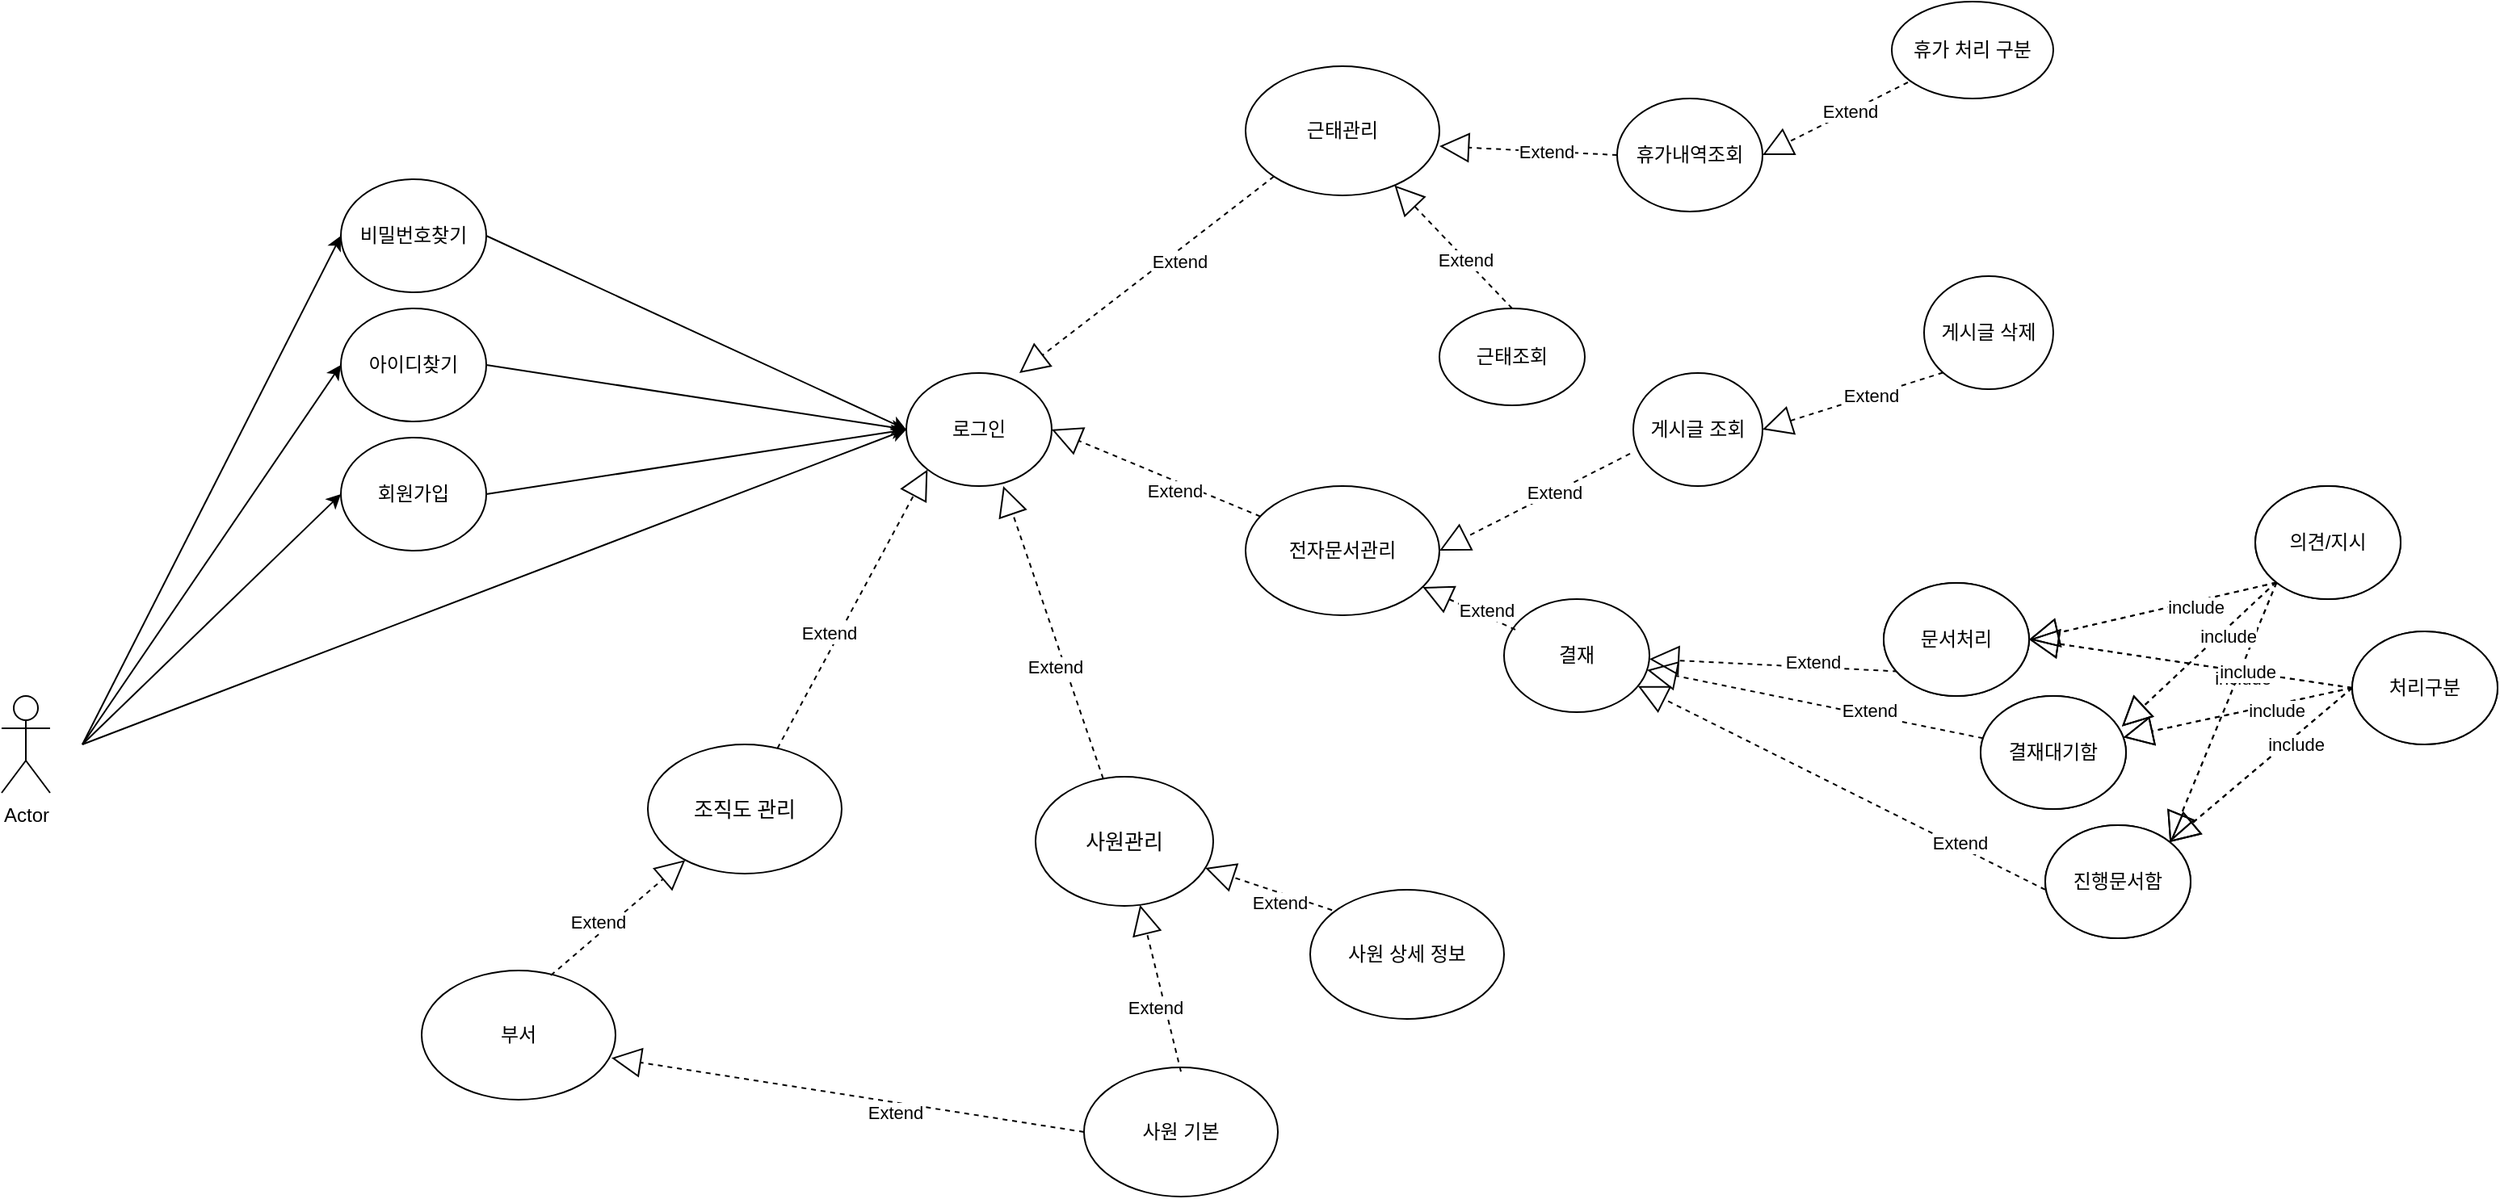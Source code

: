 <mxfile version="13.1.12" type="github">
  <diagram id="veKuksc_ZrwfzwcqDDUQ" name="Page-1">
    <mxGraphModel dx="2031" dy="2289" grid="1" gridSize="10" guides="1" tooltips="1" connect="1" arrows="1" fold="1" page="1" pageScale="1" pageWidth="1920" pageHeight="1200" math="0" shadow="0">
      <root>
        <mxCell id="0" />
        <mxCell id="1" parent="0" />
        <mxCell id="Kn6zxlWK2CIgFsi8zsi1-1" value="Actor" style="shape=umlActor;verticalLabelPosition=bottom;labelBackgroundColor=#ffffff;verticalAlign=top;html=1;outlineConnect=0;" parent="1" vertex="1">
          <mxGeometry x="60" y="290" width="30" height="60" as="geometry" />
        </mxCell>
        <mxCell id="qZMmR-H3ITs96lG1GbWU-9" value="로그인" style="ellipse;whiteSpace=wrap;html=1;" vertex="1" parent="1">
          <mxGeometry x="620" y="90" width="90" height="70" as="geometry" />
        </mxCell>
        <mxCell id="qZMmR-H3ITs96lG1GbWU-10" value="" style="endArrow=classic;html=1;entryX=0;entryY=0.5;entryDx=0;entryDy=0;exitX=1;exitY=0.333;exitDx=0;exitDy=0;exitPerimeter=0;" edge="1" parent="1">
          <mxGeometry width="50" height="50" relative="1" as="geometry">
            <mxPoint x="110" y="320" as="sourcePoint" />
            <mxPoint x="270" y="165" as="targetPoint" />
          </mxGeometry>
        </mxCell>
        <mxCell id="qZMmR-H3ITs96lG1GbWU-11" value="" style="endArrow=classic;html=1;entryX=0;entryY=0.5;entryDx=0;entryDy=0;exitX=1;exitY=0.333;exitDx=0;exitDy=0;exitPerimeter=0;" edge="1" parent="1">
          <mxGeometry width="50" height="50" relative="1" as="geometry">
            <mxPoint x="110" y="320" as="sourcePoint" />
            <mxPoint x="270" y="85" as="targetPoint" />
          </mxGeometry>
        </mxCell>
        <mxCell id="qZMmR-H3ITs96lG1GbWU-12" value="" style="endArrow=classic;html=1;entryX=0;entryY=0.5;entryDx=0;entryDy=0;exitX=1;exitY=0.5;exitDx=0;exitDy=0;" edge="1" parent="1" target="qZMmR-H3ITs96lG1GbWU-9">
          <mxGeometry width="50" height="50" relative="1" as="geometry">
            <mxPoint x="360" y="85" as="sourcePoint" />
            <mxPoint x="260" y="105" as="targetPoint" />
          </mxGeometry>
        </mxCell>
        <mxCell id="qZMmR-H3ITs96lG1GbWU-13" value="회원가입" style="ellipse;whiteSpace=wrap;html=1;" vertex="1" parent="1">
          <mxGeometry x="270" y="130" width="90" height="70" as="geometry" />
        </mxCell>
        <mxCell id="qZMmR-H3ITs96lG1GbWU-14" value="아이디찾기" style="ellipse;whiteSpace=wrap;html=1;" vertex="1" parent="1">
          <mxGeometry x="270" y="50" width="90" height="70" as="geometry" />
        </mxCell>
        <mxCell id="qZMmR-H3ITs96lG1GbWU-15" value="비밀번호찾기" style="ellipse;whiteSpace=wrap;html=1;" vertex="1" parent="1">
          <mxGeometry x="270" y="-30" width="90" height="70" as="geometry" />
        </mxCell>
        <mxCell id="qZMmR-H3ITs96lG1GbWU-16" value="" style="endArrow=classic;html=1;exitX=1;exitY=0.333;exitDx=0;exitDy=0;exitPerimeter=0;entryX=0;entryY=0.5;entryDx=0;entryDy=0;" edge="1" parent="1">
          <mxGeometry width="50" height="50" relative="1" as="geometry">
            <mxPoint x="110" y="320" as="sourcePoint" />
            <mxPoint x="620" y="125" as="targetPoint" />
            <Array as="points" />
          </mxGeometry>
        </mxCell>
        <mxCell id="qZMmR-H3ITs96lG1GbWU-17" value="" style="endArrow=classic;html=1;exitX=1;exitY=0.5;exitDx=0;exitDy=0;entryX=0;entryY=0.5;entryDx=0;entryDy=0;" edge="1" parent="1" source="qZMmR-H3ITs96lG1GbWU-13">
          <mxGeometry width="50" height="50" relative="1" as="geometry">
            <mxPoint x="260" y="290.0" as="sourcePoint" />
            <mxPoint x="620" y="125" as="targetPoint" />
          </mxGeometry>
        </mxCell>
        <mxCell id="qZMmR-H3ITs96lG1GbWU-18" value="" style="endArrow=classic;html=1;entryX=0;entryY=0.5;entryDx=0;entryDy=0;exitX=1;exitY=0.333;exitDx=0;exitDy=0;exitPerimeter=0;" edge="1" parent="1">
          <mxGeometry width="50" height="50" relative="1" as="geometry">
            <mxPoint x="110" y="320" as="sourcePoint" />
            <mxPoint x="270" y="5" as="targetPoint" />
          </mxGeometry>
        </mxCell>
        <mxCell id="qZMmR-H3ITs96lG1GbWU-19" value="" style="endArrow=classic;html=1;entryX=0;entryY=0.5;entryDx=0;entryDy=0;exitX=1;exitY=0.5;exitDx=0;exitDy=0;" edge="1" parent="1">
          <mxGeometry width="50" height="50" relative="1" as="geometry">
            <mxPoint x="360" y="5" as="sourcePoint" />
            <mxPoint x="620" y="125" as="targetPoint" />
          </mxGeometry>
        </mxCell>
        <mxCell id="qZMmR-H3ITs96lG1GbWU-22" value="&lt;span style=&quot;font-family: &amp;#34;roboto&amp;#34; , &amp;#34;robotodraft&amp;#34; , &amp;#34;helvetica&amp;#34; , &amp;#34;arial&amp;#34; , sans-serif ; font-size: 13px ; background-color: rgb(255 , 255 , 255)&quot;&gt;사원관리&lt;/span&gt;" style="ellipse;whiteSpace=wrap;html=1;" vertex="1" parent="1">
          <mxGeometry x="700" y="340" width="110" height="80" as="geometry" />
        </mxCell>
        <mxCell id="qZMmR-H3ITs96lG1GbWU-24" value="&lt;span style=&quot;font-family: &amp;#34;roboto&amp;#34; , &amp;#34;robotodraft&amp;#34; , &amp;#34;helvetica&amp;#34; , &amp;#34;arial&amp;#34; , sans-serif ; font-size: 13px ; background-color: rgb(255 , 255 , 255)&quot;&gt;조직도 관리&lt;/span&gt;" style="ellipse;whiteSpace=wrap;html=1;" vertex="1" parent="1">
          <mxGeometry x="460" y="320" width="120" height="80" as="geometry" />
        </mxCell>
        <mxCell id="qZMmR-H3ITs96lG1GbWU-25" value="전자문서관리" style="ellipse;whiteSpace=wrap;html=1;" vertex="1" parent="1">
          <mxGeometry x="830" y="160" width="120" height="80" as="geometry" />
        </mxCell>
        <mxCell id="qZMmR-H3ITs96lG1GbWU-26" value="근태관리" style="ellipse;whiteSpace=wrap;html=1;" vertex="1" parent="1">
          <mxGeometry x="830" y="-100" width="120" height="80" as="geometry" />
        </mxCell>
        <mxCell id="qZMmR-H3ITs96lG1GbWU-38" value="Extend" style="endArrow=block;endSize=16;endFill=0;html=1;dashed=1;entryX=0.667;entryY=1;entryDx=0;entryDy=0;entryPerimeter=0;" edge="1" parent="1" source="qZMmR-H3ITs96lG1GbWU-22" target="qZMmR-H3ITs96lG1GbWU-9">
          <mxGeometry x="-0.211" y="6" width="160" relative="1" as="geometry">
            <mxPoint x="867.756" y="377.059" as="sourcePoint" />
            <mxPoint x="717.03" y="420.02" as="targetPoint" />
            <mxPoint as="offset" />
          </mxGeometry>
        </mxCell>
        <mxCell id="qZMmR-H3ITs96lG1GbWU-39" value="Extend" style="endArrow=block;endSize=16;endFill=0;html=1;dashed=1;entryX=0;entryY=1;entryDx=0;entryDy=0;" edge="1" parent="1" source="qZMmR-H3ITs96lG1GbWU-24" target="qZMmR-H3ITs96lG1GbWU-9">
          <mxGeometry x="-0.211" y="6" width="160" relative="1" as="geometry">
            <mxPoint x="877.756" y="387.059" as="sourcePoint" />
            <mxPoint x="727.03" y="430.02" as="targetPoint" />
            <mxPoint as="offset" />
          </mxGeometry>
        </mxCell>
        <mxCell id="qZMmR-H3ITs96lG1GbWU-40" value="Extend" style="endArrow=block;endSize=16;endFill=0;html=1;dashed=1;entryX=1;entryY=0.5;entryDx=0;entryDy=0;" edge="1" parent="1" source="qZMmR-H3ITs96lG1GbWU-25" target="qZMmR-H3ITs96lG1GbWU-9">
          <mxGeometry x="-0.211" y="6" width="160" relative="1" as="geometry">
            <mxPoint x="887.756" y="397.059" as="sourcePoint" />
            <mxPoint x="737.03" y="440.02" as="targetPoint" />
            <mxPoint as="offset" />
          </mxGeometry>
        </mxCell>
        <mxCell id="qZMmR-H3ITs96lG1GbWU-41" value="Extend" style="endArrow=block;endSize=16;endFill=0;html=1;dashed=1;entryX=0.967;entryY=0.286;entryDx=0;entryDy=0;entryPerimeter=0;exitX=0;exitY=1;exitDx=0;exitDy=0;" edge="1" parent="1" source="qZMmR-H3ITs96lG1GbWU-26">
          <mxGeometry x="-0.211" y="6" width="160" relative="1" as="geometry">
            <mxPoint x="840.726" y="47.039" as="sourcePoint" />
            <mxPoint x="690" y="90" as="targetPoint" />
            <mxPoint as="offset" />
          </mxGeometry>
        </mxCell>
        <mxCell id="qZMmR-H3ITs96lG1GbWU-44" value="부서" style="ellipse;whiteSpace=wrap;html=1;" vertex="1" parent="1">
          <mxGeometry x="320" y="460" width="120" height="80" as="geometry" />
        </mxCell>
        <mxCell id="qZMmR-H3ITs96lG1GbWU-45" value="Extend" style="endArrow=block;endSize=16;endFill=0;html=1;dashed=1;" edge="1" parent="1" target="qZMmR-H3ITs96lG1GbWU-24">
          <mxGeometry x="-0.211" y="6" width="160" relative="1" as="geometry">
            <mxPoint x="400" y="463" as="sourcePoint" />
            <mxPoint x="492.92" y="289.999" as="targetPoint" />
            <mxPoint as="offset" />
          </mxGeometry>
        </mxCell>
        <mxCell id="qZMmR-H3ITs96lG1GbWU-46" value="사원 기본" style="ellipse;whiteSpace=wrap;html=1;" vertex="1" parent="1">
          <mxGeometry x="730" y="520" width="120" height="80" as="geometry" />
        </mxCell>
        <mxCell id="qZMmR-H3ITs96lG1GbWU-47" value="사원 상세 정보" style="ellipse;whiteSpace=wrap;html=1;" vertex="1" parent="1">
          <mxGeometry x="870" y="410" width="120" height="80" as="geometry" />
        </mxCell>
        <mxCell id="qZMmR-H3ITs96lG1GbWU-48" value="Extend" style="endArrow=block;endSize=16;endFill=0;html=1;dashed=1;" edge="1" parent="1" target="qZMmR-H3ITs96lG1GbWU-22">
          <mxGeometry x="-0.211" y="6" width="160" relative="1" as="geometry">
            <mxPoint x="790.0" y="522.599" as="sourcePoint" />
            <mxPoint x="882.92" y="349.999" as="targetPoint" />
            <mxPoint as="offset" />
          </mxGeometry>
        </mxCell>
        <mxCell id="qZMmR-H3ITs96lG1GbWU-49" value="Extend" style="endArrow=block;endSize=16;endFill=0;html=1;dashed=1;" edge="1" parent="1" target="qZMmR-H3ITs96lG1GbWU-22">
          <mxGeometry x="-0.211" y="6" width="160" relative="1" as="geometry">
            <mxPoint x="883.54" y="422.599" as="sourcePoint" />
            <mxPoint x="976.46" y="249.999" as="targetPoint" />
            <mxPoint as="offset" />
          </mxGeometry>
        </mxCell>
        <mxCell id="qZMmR-H3ITs96lG1GbWU-50" value="처리구분" style="ellipse;whiteSpace=wrap;html=1;" vertex="1" parent="1">
          <mxGeometry x="1515" y="250" width="90" height="70" as="geometry" />
        </mxCell>
        <mxCell id="qZMmR-H3ITs96lG1GbWU-51" value="의견/지시" style="ellipse;whiteSpace=wrap;html=1;" vertex="1" parent="1">
          <mxGeometry x="1455" y="160" width="90" height="70" as="geometry" />
        </mxCell>
        <mxCell id="qZMmR-H3ITs96lG1GbWU-52" value="include" style="endArrow=block;endSize=16;endFill=0;html=1;dashed=1;exitX=0;exitY=1;exitDx=0;exitDy=0;entryX=1;entryY=0.5;entryDx=0;entryDy=0;" edge="1" parent="1" source="qZMmR-H3ITs96lG1GbWU-51">
          <mxGeometry x="-0.329" y="4" width="160" relative="1" as="geometry">
            <mxPoint x="1345.0" y="224.513" as="sourcePoint" />
            <mxPoint x="1315.0" y="255" as="targetPoint" />
            <mxPoint as="offset" />
          </mxGeometry>
        </mxCell>
        <mxCell id="qZMmR-H3ITs96lG1GbWU-53" value="include" style="endArrow=block;endSize=16;endFill=0;html=1;dashed=1;exitX=0;exitY=0.5;exitDx=0;exitDy=0;entryX=1;entryY=0.5;entryDx=0;entryDy=0;" edge="1" parent="1" source="qZMmR-H3ITs96lG1GbWU-50">
          <mxGeometry x="-0.329" y="4" width="160" relative="1" as="geometry">
            <mxPoint x="1397.88" y="230.0" as="sourcePoint" />
            <mxPoint x="1315.0" y="255" as="targetPoint" />
            <mxPoint as="offset" />
          </mxGeometry>
        </mxCell>
        <mxCell id="qZMmR-H3ITs96lG1GbWU-54" value="include" style="endArrow=block;endSize=16;endFill=0;html=1;dashed=1;exitX=0;exitY=0.5;exitDx=0;exitDy=0;entryX=1;entryY=0;entryDx=0;entryDy=0;" edge="1" parent="1" source="qZMmR-H3ITs96lG1GbWU-50">
          <mxGeometry x="-0.329" y="4" width="160" relative="1" as="geometry">
            <mxPoint x="1405.0" y="456.0" as="sourcePoint" />
            <mxPoint x="1402.12" y="380.487" as="targetPoint" />
            <mxPoint as="offset" />
          </mxGeometry>
        </mxCell>
        <mxCell id="qZMmR-H3ITs96lG1GbWU-55" value="include" style="endArrow=block;endSize=16;endFill=0;html=1;dashed=1;exitX=0;exitY=1;exitDx=0;exitDy=0;entryX=1;entryY=0;entryDx=0;entryDy=0;" edge="1" parent="1" source="qZMmR-H3ITs96lG1GbWU-51">
          <mxGeometry x="-0.329" y="4" width="160" relative="1" as="geometry">
            <mxPoint x="1485.0" y="295.0" as="sourcePoint" />
            <mxPoint x="1402.12" y="380.487" as="targetPoint" />
            <mxPoint as="offset" />
          </mxGeometry>
        </mxCell>
        <mxCell id="qZMmR-H3ITs96lG1GbWU-56" value="결재대기함" style="ellipse;whiteSpace=wrap;html=1;" vertex="1" parent="1">
          <mxGeometry x="1285" y="290" width="90" height="70" as="geometry" />
        </mxCell>
        <mxCell id="qZMmR-H3ITs96lG1GbWU-57" value="진행문서함" style="ellipse;whiteSpace=wrap;html=1;" vertex="1" parent="1">
          <mxGeometry x="1325" y="370" width="90" height="70" as="geometry" />
        </mxCell>
        <mxCell id="qZMmR-H3ITs96lG1GbWU-58" value="문서처리" style="ellipse;whiteSpace=wrap;html=1;" vertex="1" parent="1">
          <mxGeometry x="1225" y="220" width="90" height="70" as="geometry" />
        </mxCell>
        <mxCell id="qZMmR-H3ITs96lG1GbWU-59" value="Extend" style="endArrow=block;endSize=16;endFill=0;html=1;dashed=1;exitX=0.096;exitY=0.782;exitDx=0;exitDy=0;exitPerimeter=0;" edge="1" parent="1" source="qZMmR-H3ITs96lG1GbWU-58" target="qZMmR-H3ITs96lG1GbWU-62">
          <mxGeometry x="-0.317" y="-3" width="160" relative="1" as="geometry">
            <mxPoint x="1245.0" y="300.005" as="sourcePoint" />
            <mxPoint x="1153.073" y="284.413" as="targetPoint" />
            <mxPoint as="offset" />
          </mxGeometry>
        </mxCell>
        <mxCell id="qZMmR-H3ITs96lG1GbWU-60" value="Extend" style="endArrow=block;endSize=16;endFill=0;html=1;dashed=1;" edge="1" parent="1" source="qZMmR-H3ITs96lG1GbWU-56" target="qZMmR-H3ITs96lG1GbWU-62">
          <mxGeometry x="-0.317" y="-3" width="160" relative="1" as="geometry">
            <mxPoint x="1255" y="479.97" as="sourcePoint" />
            <mxPoint x="1145" y="330" as="targetPoint" />
            <mxPoint as="offset" />
          </mxGeometry>
        </mxCell>
        <mxCell id="qZMmR-H3ITs96lG1GbWU-61" value="Extend" style="endArrow=block;endSize=16;endFill=0;html=1;dashed=1;exitX=0;exitY=0.571;exitDx=0;exitDy=0;exitPerimeter=0;" edge="1" parent="1" source="qZMmR-H3ITs96lG1GbWU-57" target="qZMmR-H3ITs96lG1GbWU-62">
          <mxGeometry x="-0.572" y="-2" width="160" relative="1" as="geometry">
            <mxPoint x="1245.0" y="375" as="sourcePoint" />
            <mxPoint x="1141.995" y="500.388" as="targetPoint" />
            <mxPoint as="offset" />
          </mxGeometry>
        </mxCell>
        <mxCell id="qZMmR-H3ITs96lG1GbWU-62" value="결재" style="ellipse;whiteSpace=wrap;html=1;" vertex="1" parent="1">
          <mxGeometry x="990" y="230" width="90" height="70" as="geometry" />
        </mxCell>
        <mxCell id="qZMmR-H3ITs96lG1GbWU-63" value="include" style="endArrow=block;endSize=16;endFill=0;html=1;dashed=1;exitX=0;exitY=0.5;exitDx=0;exitDy=0;" edge="1" parent="1" target="qZMmR-H3ITs96lG1GbWU-56">
          <mxGeometry x="-0.329" y="4" width="160" relative="1" as="geometry">
            <mxPoint x="1515.0" y="285" as="sourcePoint" />
            <mxPoint x="1345" y="360.0" as="targetPoint" />
            <mxPoint as="offset" />
          </mxGeometry>
        </mxCell>
        <mxCell id="qZMmR-H3ITs96lG1GbWU-64" value="include" style="endArrow=block;endSize=16;endFill=0;html=1;dashed=1;entryX=0.972;entryY=0.269;entryDx=0;entryDy=0;entryPerimeter=0;exitX=0;exitY=1;exitDx=0;exitDy=0;" edge="1" parent="1" target="qZMmR-H3ITs96lG1GbWU-56">
          <mxGeometry x="-0.329" y="4" width="160" relative="1" as="geometry">
            <mxPoint x="1467.88" y="219.513" as="sourcePoint" />
            <mxPoint x="1335" y="370" as="targetPoint" />
            <mxPoint as="offset" />
          </mxGeometry>
        </mxCell>
        <mxCell id="qZMmR-H3ITs96lG1GbWU-65" value="Extend" style="endArrow=block;endSize=16;endFill=0;html=1;dashed=1;exitX=0.078;exitY=0.271;exitDx=0;exitDy=0;exitPerimeter=0;" edge="1" parent="1" source="qZMmR-H3ITs96lG1GbWU-62" target="qZMmR-H3ITs96lG1GbWU-25">
          <mxGeometry x="-0.317" y="-3" width="160" relative="1" as="geometry">
            <mxPoint x="1157.921" y="252.303" as="sourcePoint" />
            <mxPoint x="949.996" y="210.005" as="targetPoint" />
            <mxPoint as="offset" />
          </mxGeometry>
        </mxCell>
        <mxCell id="qZMmR-H3ITs96lG1GbWU-66" value="휴가내역조회" style="ellipse;whiteSpace=wrap;html=1;" vertex="1" parent="1">
          <mxGeometry x="1060" y="-80" width="90" height="70" as="geometry" />
        </mxCell>
        <mxCell id="qZMmR-H3ITs96lG1GbWU-67" value="Extend" style="endArrow=block;endSize=16;endFill=0;html=1;dashed=1;entryX=1;entryY=1;entryDx=0;entryDy=0;exitX=0;exitY=0.5;exitDx=0;exitDy=0;" edge="1" parent="1" source="qZMmR-H3ITs96lG1GbWU-66">
          <mxGeometry x="-0.205" width="160" relative="1" as="geometry">
            <mxPoint x="910.947" y="40.081" as="sourcePoint" />
            <mxPoint x="950.0" y="-50.487" as="targetPoint" />
            <mxPoint as="offset" />
          </mxGeometry>
        </mxCell>
        <mxCell id="qZMmR-H3ITs96lG1GbWU-68" value="처리구분" style="ellipse;whiteSpace=wrap;html=1;" vertex="1" parent="1">
          <mxGeometry x="1515" y="250" width="90" height="70" as="geometry" />
        </mxCell>
        <mxCell id="qZMmR-H3ITs96lG1GbWU-69" value="의견/지시" style="ellipse;whiteSpace=wrap;html=1;" vertex="1" parent="1">
          <mxGeometry x="1455" y="160" width="90" height="70" as="geometry" />
        </mxCell>
        <mxCell id="qZMmR-H3ITs96lG1GbWU-70" value="include" style="endArrow=block;endSize=16;endFill=0;html=1;dashed=1;exitX=0;exitY=1;exitDx=0;exitDy=0;entryX=1;entryY=0.5;entryDx=0;entryDy=0;" edge="1" parent="1" source="qZMmR-H3ITs96lG1GbWU-69">
          <mxGeometry x="-0.329" y="4" width="160" relative="1" as="geometry">
            <mxPoint x="1345.0" y="224.513" as="sourcePoint" />
            <mxPoint x="1315.0" y="255" as="targetPoint" />
            <mxPoint as="offset" />
          </mxGeometry>
        </mxCell>
        <mxCell id="qZMmR-H3ITs96lG1GbWU-71" value="include" style="endArrow=block;endSize=16;endFill=0;html=1;dashed=1;exitX=0;exitY=0.5;exitDx=0;exitDy=0;entryX=1;entryY=0.5;entryDx=0;entryDy=0;" edge="1" parent="1" source="qZMmR-H3ITs96lG1GbWU-68">
          <mxGeometry x="-0.329" y="4" width="160" relative="1" as="geometry">
            <mxPoint x="1397.88" y="230.0" as="sourcePoint" />
            <mxPoint x="1315.0" y="255" as="targetPoint" />
            <mxPoint as="offset" />
          </mxGeometry>
        </mxCell>
        <mxCell id="qZMmR-H3ITs96lG1GbWU-72" value="include" style="endArrow=block;endSize=16;endFill=0;html=1;dashed=1;exitX=0;exitY=0.5;exitDx=0;exitDy=0;entryX=1;entryY=0;entryDx=0;entryDy=0;" edge="1" parent="1" source="qZMmR-H3ITs96lG1GbWU-68">
          <mxGeometry x="-0.329" y="4" width="160" relative="1" as="geometry">
            <mxPoint x="1405.0" y="456.0" as="sourcePoint" />
            <mxPoint x="1402.12" y="380.487" as="targetPoint" />
            <mxPoint as="offset" />
          </mxGeometry>
        </mxCell>
        <mxCell id="qZMmR-H3ITs96lG1GbWU-73" value="include" style="endArrow=block;endSize=16;endFill=0;html=1;dashed=1;exitX=0;exitY=1;exitDx=0;exitDy=0;entryX=1;entryY=0;entryDx=0;entryDy=0;" edge="1" parent="1" source="qZMmR-H3ITs96lG1GbWU-69">
          <mxGeometry x="-0.329" y="4" width="160" relative="1" as="geometry">
            <mxPoint x="1485.0" y="295.0" as="sourcePoint" />
            <mxPoint x="1402.12" y="380.487" as="targetPoint" />
            <mxPoint as="offset" />
          </mxGeometry>
        </mxCell>
        <mxCell id="qZMmR-H3ITs96lG1GbWU-74" value="결재대기함" style="ellipse;whiteSpace=wrap;html=1;" vertex="1" parent="1">
          <mxGeometry x="1285" y="290" width="90" height="70" as="geometry" />
        </mxCell>
        <mxCell id="qZMmR-H3ITs96lG1GbWU-75" value="진행문서함" style="ellipse;whiteSpace=wrap;html=1;" vertex="1" parent="1">
          <mxGeometry x="1325" y="370" width="90" height="70" as="geometry" />
        </mxCell>
        <mxCell id="qZMmR-H3ITs96lG1GbWU-76" value="문서처리" style="ellipse;whiteSpace=wrap;html=1;" vertex="1" parent="1">
          <mxGeometry x="1225" y="220" width="90" height="70" as="geometry" />
        </mxCell>
        <mxCell id="qZMmR-H3ITs96lG1GbWU-81" value="include" style="endArrow=block;endSize=16;endFill=0;html=1;dashed=1;exitX=0;exitY=0.5;exitDx=0;exitDy=0;" edge="1" parent="1" target="qZMmR-H3ITs96lG1GbWU-74">
          <mxGeometry x="-0.329" y="4" width="160" relative="1" as="geometry">
            <mxPoint x="1515.0" y="285" as="sourcePoint" />
            <mxPoint x="1345" y="360.0" as="targetPoint" />
            <mxPoint as="offset" />
          </mxGeometry>
        </mxCell>
        <mxCell id="qZMmR-H3ITs96lG1GbWU-82" value="include" style="endArrow=block;endSize=16;endFill=0;html=1;dashed=1;entryX=0.972;entryY=0.269;entryDx=0;entryDy=0;entryPerimeter=0;exitX=0;exitY=1;exitDx=0;exitDy=0;" edge="1" parent="1" target="qZMmR-H3ITs96lG1GbWU-74">
          <mxGeometry x="-0.329" y="4" width="160" relative="1" as="geometry">
            <mxPoint x="1467.88" y="219.513" as="sourcePoint" />
            <mxPoint x="1335" y="370" as="targetPoint" />
            <mxPoint as="offset" />
          </mxGeometry>
        </mxCell>
        <mxCell id="qZMmR-H3ITs96lG1GbWU-83" value="휴가 처리 구분" style="ellipse;whiteSpace=wrap;html=1;" vertex="1" parent="1">
          <mxGeometry x="1230" y="-140" width="100" height="60" as="geometry" />
        </mxCell>
        <mxCell id="qZMmR-H3ITs96lG1GbWU-84" value="Extend" style="endArrow=block;endSize=16;endFill=0;html=1;dashed=1;entryX=1;entryY=0.5;entryDx=0;entryDy=0;" edge="1" parent="1" target="qZMmR-H3ITs96lG1GbWU-66">
          <mxGeometry x="-0.205" width="160" relative="1" as="geometry">
            <mxPoint x="1240" y="-90" as="sourcePoint" />
            <mxPoint x="960.0" y="-40.487" as="targetPoint" />
            <mxPoint as="offset" />
          </mxGeometry>
        </mxCell>
        <mxCell id="qZMmR-H3ITs96lG1GbWU-86" value="Extend" style="endArrow=block;endSize=16;endFill=0;html=1;dashed=1;exitX=0;exitY=0.5;exitDx=0;exitDy=0;entryX=0.979;entryY=0.677;entryDx=0;entryDy=0;entryPerimeter=0;" edge="1" parent="1" source="qZMmR-H3ITs96lG1GbWU-46" target="qZMmR-H3ITs96lG1GbWU-44">
          <mxGeometry x="-0.211" y="6" width="160" relative="1" as="geometry">
            <mxPoint x="410" y="473" as="sourcePoint" />
            <mxPoint x="493.084" y="401.533" as="targetPoint" />
            <mxPoint as="offset" />
          </mxGeometry>
        </mxCell>
        <mxCell id="qZMmR-H3ITs96lG1GbWU-87" value="근태조회" style="ellipse;whiteSpace=wrap;html=1;" vertex="1" parent="1">
          <mxGeometry x="950" y="50" width="90" height="60" as="geometry" />
        </mxCell>
        <mxCell id="qZMmR-H3ITs96lG1GbWU-88" value="Extend" style="endArrow=block;endSize=16;endFill=0;html=1;dashed=1;exitX=0.5;exitY=0;exitDx=0;exitDy=0;" edge="1" parent="1" source="qZMmR-H3ITs96lG1GbWU-87" target="qZMmR-H3ITs96lG1GbWU-26">
          <mxGeometry x="-0.205" width="160" relative="1" as="geometry">
            <mxPoint x="895.733" y="9.664" as="sourcePoint" />
            <mxPoint x="960.185" y="-40.003" as="targetPoint" />
            <mxPoint as="offset" />
          </mxGeometry>
        </mxCell>
        <mxCell id="qZMmR-H3ITs96lG1GbWU-89" value="Extend" style="endArrow=block;endSize=16;endFill=0;html=1;dashed=1;exitX=0;exitY=1;exitDx=0;exitDy=0;entryX=1;entryY=0.5;entryDx=0;entryDy=0;" edge="1" parent="1" source="qZMmR-H3ITs96lG1GbWU-90" target="qZMmR-H3ITs96lG1GbWU-91">
          <mxGeometry x="-0.205" width="160" relative="1" as="geometry">
            <mxPoint x="1140.0" y="260" as="sourcePoint" />
            <mxPoint x="1110.0" y="160" as="targetPoint" />
            <mxPoint as="offset" />
          </mxGeometry>
        </mxCell>
        <mxCell id="qZMmR-H3ITs96lG1GbWU-90" value="게시글 삭제" style="ellipse;whiteSpace=wrap;html=1;" vertex="1" parent="1">
          <mxGeometry x="1250" y="30" width="80" height="70" as="geometry" />
        </mxCell>
        <mxCell id="qZMmR-H3ITs96lG1GbWU-91" value="게시글 조회" style="ellipse;whiteSpace=wrap;html=1;" vertex="1" parent="1">
          <mxGeometry x="1070" y="90" width="80" height="70" as="geometry" />
        </mxCell>
        <mxCell id="qZMmR-H3ITs96lG1GbWU-92" value="Extend" style="endArrow=block;endSize=16;endFill=0;html=1;dashed=1;exitX=-0.025;exitY=0.714;exitDx=0;exitDy=0;entryX=1;entryY=0.5;entryDx=0;entryDy=0;exitPerimeter=0;" edge="1" parent="1" source="qZMmR-H3ITs96lG1GbWU-91" target="qZMmR-H3ITs96lG1GbWU-25">
          <mxGeometry x="-0.205" width="160" relative="1" as="geometry">
            <mxPoint x="1271.716" y="99.749" as="sourcePoint" />
            <mxPoint x="1160" y="135" as="targetPoint" />
            <mxPoint as="offset" />
          </mxGeometry>
        </mxCell>
      </root>
    </mxGraphModel>
  </diagram>
</mxfile>
